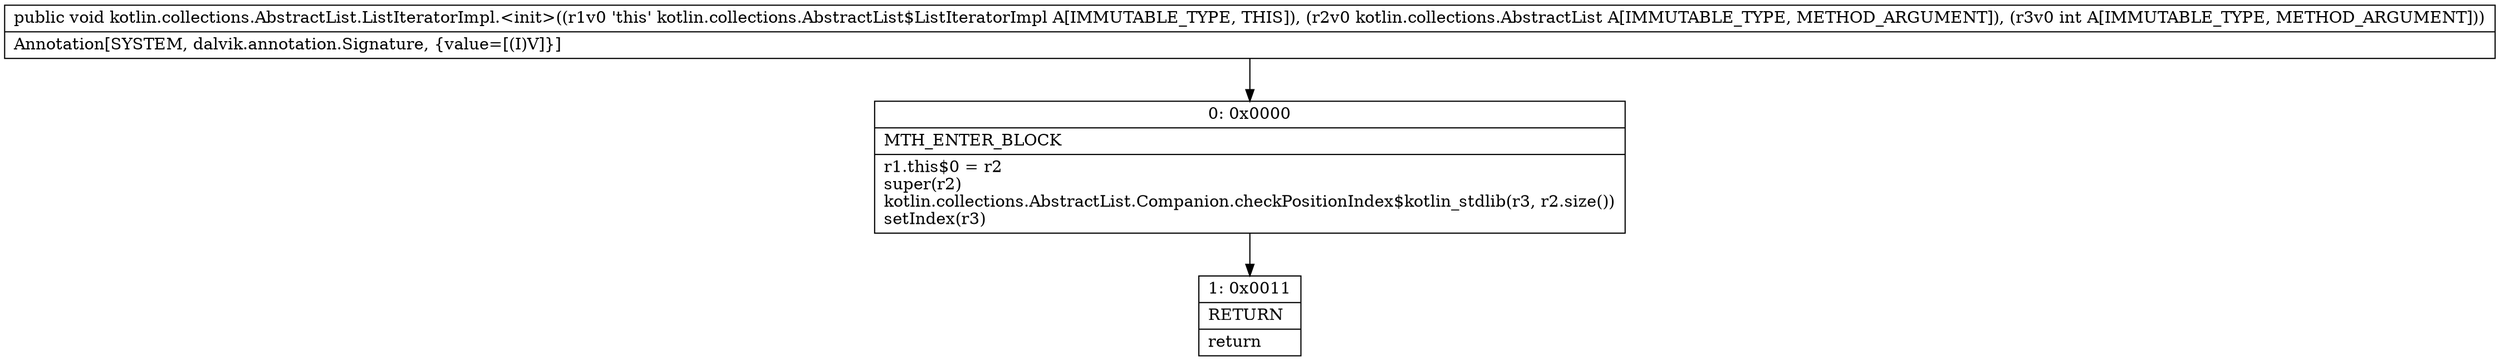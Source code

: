 digraph "CFG forkotlin.collections.AbstractList.ListIteratorImpl.\<init\>(Lkotlin\/collections\/AbstractList;I)V" {
Node_0 [shape=record,label="{0\:\ 0x0000|MTH_ENTER_BLOCK\l|r1.this$0 = r2\lsuper(r2)\lkotlin.collections.AbstractList.Companion.checkPositionIndex$kotlin_stdlib(r3, r2.size())\lsetIndex(r3)\l}"];
Node_1 [shape=record,label="{1\:\ 0x0011|RETURN\l|return\l}"];
MethodNode[shape=record,label="{public void kotlin.collections.AbstractList.ListIteratorImpl.\<init\>((r1v0 'this' kotlin.collections.AbstractList$ListIteratorImpl A[IMMUTABLE_TYPE, THIS]), (r2v0 kotlin.collections.AbstractList A[IMMUTABLE_TYPE, METHOD_ARGUMENT]), (r3v0 int A[IMMUTABLE_TYPE, METHOD_ARGUMENT]))  | Annotation[SYSTEM, dalvik.annotation.Signature, \{value=[(I)V]\}]\l}"];
MethodNode -> Node_0;
Node_0 -> Node_1;
}


